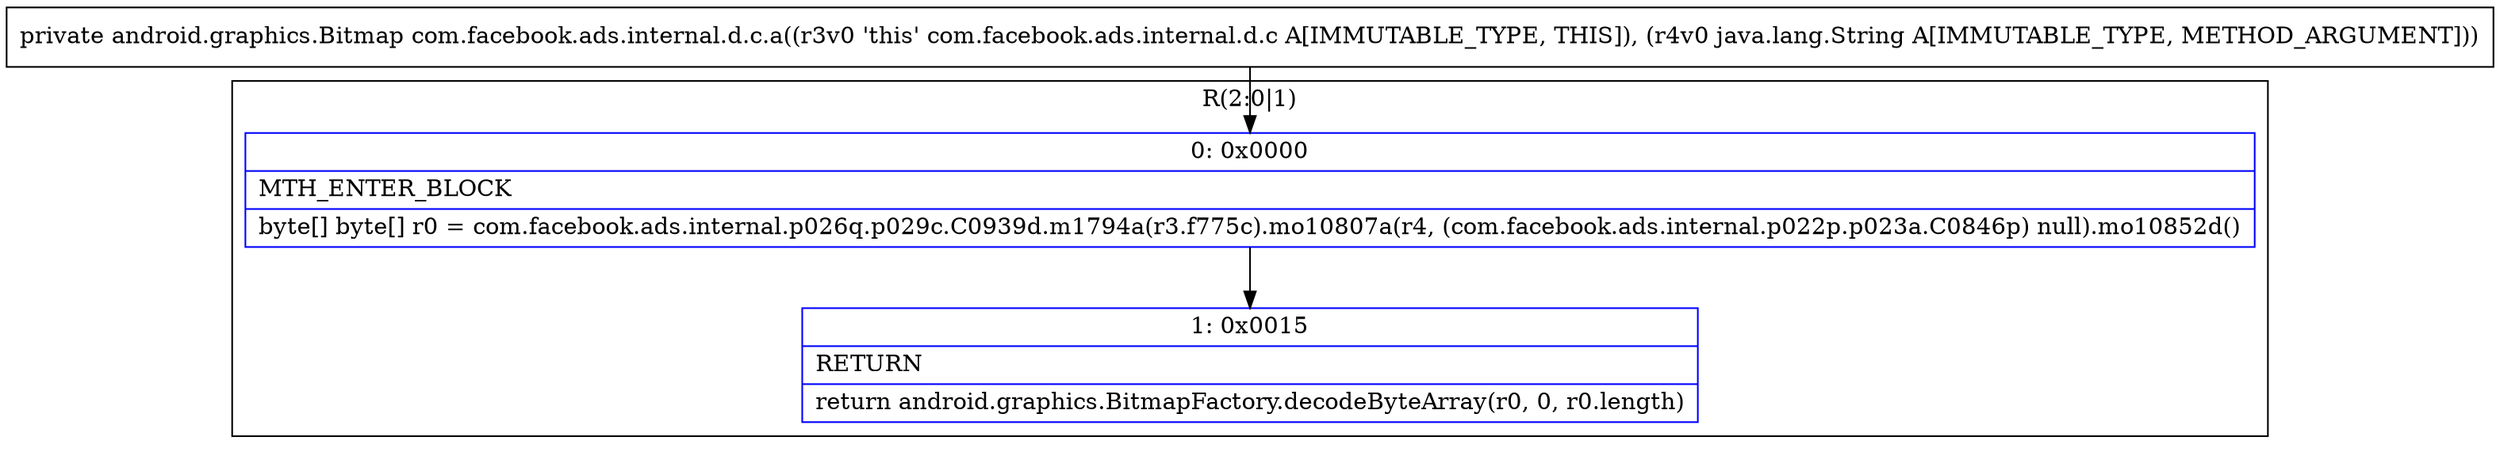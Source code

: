 digraph "CFG forcom.facebook.ads.internal.d.c.a(Ljava\/lang\/String;)Landroid\/graphics\/Bitmap;" {
subgraph cluster_Region_515092568 {
label = "R(2:0|1)";
node [shape=record,color=blue];
Node_0 [shape=record,label="{0\:\ 0x0000|MTH_ENTER_BLOCK\l|byte[] byte[] r0 = com.facebook.ads.internal.p026q.p029c.C0939d.m1794a(r3.f775c).mo10807a(r4, (com.facebook.ads.internal.p022p.p023a.C0846p) null).mo10852d()\l}"];
Node_1 [shape=record,label="{1\:\ 0x0015|RETURN\l|return android.graphics.BitmapFactory.decodeByteArray(r0, 0, r0.length)\l}"];
}
MethodNode[shape=record,label="{private android.graphics.Bitmap com.facebook.ads.internal.d.c.a((r3v0 'this' com.facebook.ads.internal.d.c A[IMMUTABLE_TYPE, THIS]), (r4v0 java.lang.String A[IMMUTABLE_TYPE, METHOD_ARGUMENT])) }"];
MethodNode -> Node_0;
Node_0 -> Node_1;
}

